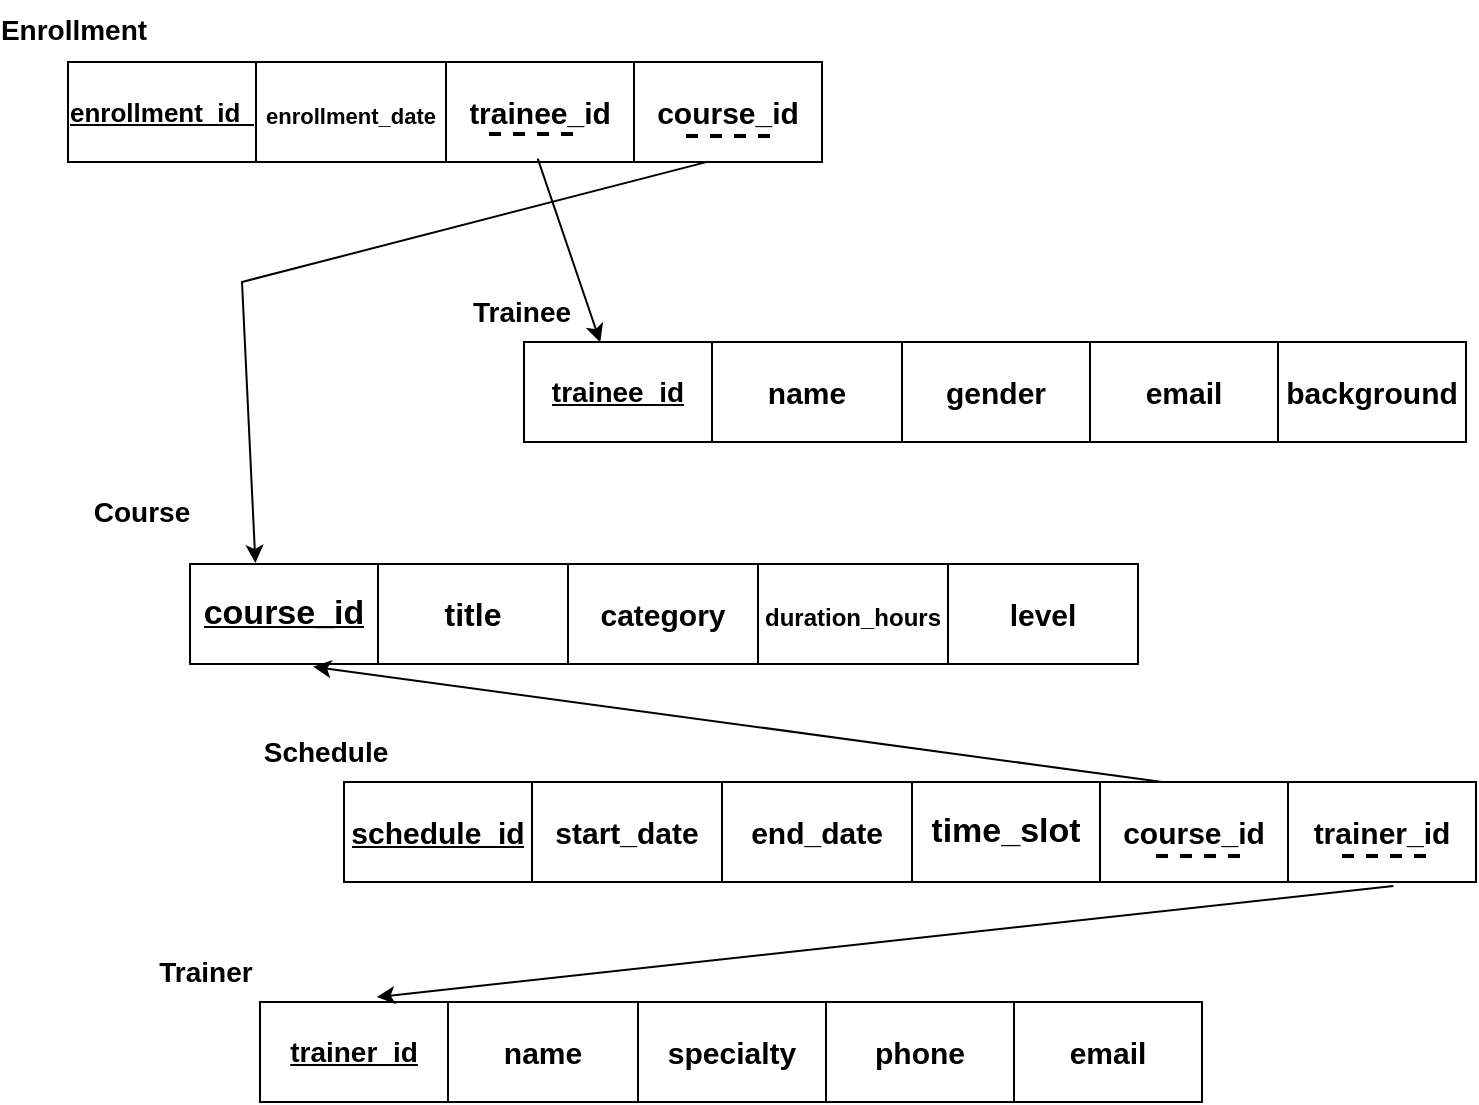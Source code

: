 <mxfile version="27.0.9">
  <diagram name="Page-1" id="2GRsR8NgSvXqAFvUCGnN">
    <mxGraphModel dx="769" dy="608" grid="1" gridSize="10" guides="1" tooltips="1" connect="1" arrows="1" fold="1" page="1" pageScale="1" pageWidth="850" pageHeight="1100" math="0" shadow="0">
      <root>
        <mxCell id="0" />
        <mxCell id="1" parent="0" />
        <mxCell id="fqtqt9-YV5U7vco67008-17" value="" style="shape=table;startSize=0;container=1;collapsible=0;childLayout=tableLayout;" parent="1" vertex="1">
          <mxGeometry x="53" y="60" width="377" height="50.0" as="geometry" />
        </mxCell>
        <mxCell id="fqtqt9-YV5U7vco67008-18" value="" style="shape=tableRow;horizontal=0;startSize=0;swimlaneHead=0;swimlaneBody=0;strokeColor=inherit;top=0;left=0;bottom=0;right=0;collapsible=0;dropTarget=0;fillColor=none;points=[[0,0.5],[1,0.5]];portConstraint=eastwest;" parent="fqtqt9-YV5U7vco67008-17" vertex="1">
          <mxGeometry width="377" height="50" as="geometry" />
        </mxCell>
        <mxCell id="fqtqt9-YV5U7vco67008-19" value="&lt;font style=&quot;font-size: 13px;&quot;&gt;&lt;b&gt;&lt;u&gt;enrollment_id&amp;nbsp;&amp;nbsp;&lt;/u&gt;&lt;/b&gt;&lt;/font&gt;" style="shape=partialRectangle;html=1;whiteSpace=wrap;connectable=0;strokeColor=inherit;overflow=hidden;fillColor=none;top=0;left=0;bottom=0;right=0;pointerEvents=1;" parent="fqtqt9-YV5U7vco67008-18" vertex="1">
          <mxGeometry width="94" height="50" as="geometry">
            <mxRectangle width="94" height="50" as="alternateBounds" />
          </mxGeometry>
        </mxCell>
        <mxCell id="fqtqt9-YV5U7vco67008-20" value="&lt;font style=&quot;font-size: 11px;&quot;&gt;enrollment_date&lt;/font&gt;" style="shape=partialRectangle;html=1;whiteSpace=wrap;connectable=0;strokeColor=inherit;overflow=hidden;fillColor=none;top=0;left=0;bottom=0;right=0;pointerEvents=1;fontSize=15;fontStyle=1" parent="fqtqt9-YV5U7vco67008-18" vertex="1">
          <mxGeometry x="94" width="95" height="50" as="geometry">
            <mxRectangle width="95" height="50" as="alternateBounds" />
          </mxGeometry>
        </mxCell>
        <mxCell id="fqtqt9-YV5U7vco67008-21" value="trainee_id" style="shape=partialRectangle;html=1;whiteSpace=wrap;connectable=0;strokeColor=inherit;overflow=hidden;fillColor=none;top=0;left=0;bottom=0;right=0;pointerEvents=1;fontSize=15;fontStyle=1" parent="fqtqt9-YV5U7vco67008-18" vertex="1">
          <mxGeometry x="189" width="94" height="50" as="geometry">
            <mxRectangle width="94" height="50" as="alternateBounds" />
          </mxGeometry>
        </mxCell>
        <mxCell id="fqtqt9-YV5U7vco67008-22" value="course_id" style="shape=partialRectangle;html=1;whiteSpace=wrap;connectable=0;strokeColor=inherit;overflow=hidden;fillColor=none;top=0;left=0;bottom=0;right=0;pointerEvents=1;fontSize=15;fontStyle=1" parent="fqtqt9-YV5U7vco67008-18" vertex="1">
          <mxGeometry x="283" width="94" height="50" as="geometry">
            <mxRectangle width="94" height="50" as="alternateBounds" />
          </mxGeometry>
        </mxCell>
        <mxCell id="fqtqt9-YV5U7vco67008-28" value="" style="shape=table;startSize=0;container=1;collapsible=0;childLayout=tableLayout;" parent="1" vertex="1">
          <mxGeometry x="281" y="200" width="471" height="50.0" as="geometry" />
        </mxCell>
        <mxCell id="fqtqt9-YV5U7vco67008-29" value="" style="shape=tableRow;horizontal=0;startSize=0;swimlaneHead=0;swimlaneBody=0;strokeColor=inherit;top=0;left=0;bottom=0;right=0;collapsible=0;dropTarget=0;fillColor=none;points=[[0,0.5],[1,0.5]];portConstraint=eastwest;" parent="fqtqt9-YV5U7vco67008-28" vertex="1">
          <mxGeometry width="471" height="50" as="geometry" />
        </mxCell>
        <mxCell id="fqtqt9-YV5U7vco67008-30" value="&lt;b&gt;&lt;font style=&quot;font-size: 14px;&quot;&gt;&lt;u&gt;trainee_id&lt;/u&gt;&lt;/font&gt;&lt;/b&gt;" style="shape=partialRectangle;html=1;whiteSpace=wrap;connectable=0;strokeColor=inherit;overflow=hidden;fillColor=none;top=0;left=0;bottom=0;right=0;pointerEvents=1;" parent="fqtqt9-YV5U7vco67008-29" vertex="1">
          <mxGeometry width="94" height="50" as="geometry">
            <mxRectangle width="94" height="50" as="alternateBounds" />
          </mxGeometry>
        </mxCell>
        <mxCell id="fqtqt9-YV5U7vco67008-31" value="name" style="shape=partialRectangle;html=1;whiteSpace=wrap;connectable=0;strokeColor=inherit;overflow=hidden;fillColor=none;top=0;left=0;bottom=0;right=0;pointerEvents=1;fontSize=15;fontStyle=1" parent="fqtqt9-YV5U7vco67008-29" vertex="1">
          <mxGeometry x="94" width="95" height="50" as="geometry">
            <mxRectangle width="95" height="50" as="alternateBounds" />
          </mxGeometry>
        </mxCell>
        <mxCell id="fqtqt9-YV5U7vco67008-32" value="gender" style="shape=partialRectangle;html=1;whiteSpace=wrap;connectable=0;strokeColor=inherit;overflow=hidden;fillColor=none;top=0;left=0;bottom=0;right=0;pointerEvents=1;fontSize=15;fontStyle=1" parent="fqtqt9-YV5U7vco67008-29" vertex="1">
          <mxGeometry x="189" width="94" height="50" as="geometry">
            <mxRectangle width="94" height="50" as="alternateBounds" />
          </mxGeometry>
        </mxCell>
        <mxCell id="fqtqt9-YV5U7vco67008-33" value="email" style="shape=partialRectangle;html=1;whiteSpace=wrap;connectable=0;strokeColor=inherit;overflow=hidden;fillColor=none;top=0;left=0;bottom=0;right=0;pointerEvents=1;fontSize=15;fontStyle=1" parent="fqtqt9-YV5U7vco67008-29" vertex="1">
          <mxGeometry x="283" width="94" height="50" as="geometry">
            <mxRectangle width="94" height="50" as="alternateBounds" />
          </mxGeometry>
        </mxCell>
        <mxCell id="x4WxcXgAFv0fN1opkvbP-3" value="background" style="shape=partialRectangle;html=1;whiteSpace=wrap;connectable=0;strokeColor=inherit;overflow=hidden;fillColor=none;top=0;left=0;bottom=0;right=0;pointerEvents=1;fontSize=15;fontStyle=1" vertex="1" parent="fqtqt9-YV5U7vco67008-29">
          <mxGeometry x="377" width="94" height="50" as="geometry">
            <mxRectangle width="94" height="50" as="alternateBounds" />
          </mxGeometry>
        </mxCell>
        <mxCell id="fqtqt9-YV5U7vco67008-45" value="" style="endArrow=none;dashed=1;html=1;rounded=0;strokeWidth=2;" parent="1" edge="1">
          <mxGeometry width="50" height="50" relative="1" as="geometry">
            <mxPoint x="263.5" y="96" as="sourcePoint" />
            <mxPoint x="309.5" y="96" as="targetPoint" />
          </mxGeometry>
        </mxCell>
        <mxCell id="fqtqt9-YV5U7vco67008-49" value="" style="shape=table;startSize=0;container=1;collapsible=0;childLayout=tableLayout;" parent="1" vertex="1">
          <mxGeometry x="114" y="311" width="474" height="50.0" as="geometry" />
        </mxCell>
        <mxCell id="fqtqt9-YV5U7vco67008-50" value="" style="shape=tableRow;horizontal=0;startSize=0;swimlaneHead=0;swimlaneBody=0;strokeColor=inherit;top=0;left=0;bottom=0;right=0;collapsible=0;dropTarget=0;fillColor=none;points=[[0,0.5],[1,0.5]];portConstraint=eastwest;" parent="fqtqt9-YV5U7vco67008-49" vertex="1">
          <mxGeometry width="474" height="50" as="geometry" />
        </mxCell>
        <mxCell id="fqtqt9-YV5U7vco67008-55" value="&lt;font style=&quot;font-size: 17px;&quot;&gt;&lt;b&gt;&lt;u&gt;course_id&lt;/u&gt;&lt;/b&gt;&lt;/font&gt;" style="shape=partialRectangle;html=1;whiteSpace=wrap;connectable=0;strokeColor=inherit;overflow=hidden;fillColor=none;top=0;left=0;bottom=0;right=0;pointerEvents=1;fontStyle=0" parent="fqtqt9-YV5U7vco67008-50" vertex="1">
          <mxGeometry width="94" height="50" as="geometry">
            <mxRectangle width="94" height="50" as="alternateBounds" />
          </mxGeometry>
        </mxCell>
        <mxCell id="fqtqt9-YV5U7vco67008-52" value="&lt;font style=&quot;font-size: 16px;&quot;&gt;title&lt;/font&gt;" style="shape=partialRectangle;html=1;whiteSpace=wrap;connectable=0;strokeColor=inherit;overflow=hidden;fillColor=none;top=0;left=0;bottom=0;right=0;pointerEvents=1;fontSize=15;fontStyle=1" parent="fqtqt9-YV5U7vco67008-50" vertex="1">
          <mxGeometry x="94" width="95" height="50" as="geometry">
            <mxRectangle width="95" height="50" as="alternateBounds" />
          </mxGeometry>
        </mxCell>
        <mxCell id="x4WxcXgAFv0fN1opkvbP-4" value="category" style="shape=partialRectangle;html=1;whiteSpace=wrap;connectable=0;strokeColor=inherit;overflow=hidden;fillColor=none;top=0;left=0;bottom=0;right=0;pointerEvents=1;fontSize=15;fontStyle=1" vertex="1" parent="fqtqt9-YV5U7vco67008-50">
          <mxGeometry x="189" width="95" height="50" as="geometry">
            <mxRectangle width="95" height="50" as="alternateBounds" />
          </mxGeometry>
        </mxCell>
        <mxCell id="x4WxcXgAFv0fN1opkvbP-5" value="&lt;font style=&quot;font-size: 12px;&quot;&gt;duration_hours&lt;/font&gt;" style="shape=partialRectangle;html=1;whiteSpace=wrap;connectable=0;strokeColor=inherit;overflow=hidden;fillColor=none;top=0;left=0;bottom=0;right=0;pointerEvents=1;fontSize=15;fontStyle=1" vertex="1" parent="fqtqt9-YV5U7vco67008-50">
          <mxGeometry x="284" width="95" height="50" as="geometry">
            <mxRectangle width="95" height="50" as="alternateBounds" />
          </mxGeometry>
        </mxCell>
        <mxCell id="x4WxcXgAFv0fN1opkvbP-6" value="level" style="shape=partialRectangle;html=1;whiteSpace=wrap;connectable=0;strokeColor=inherit;overflow=hidden;fillColor=none;top=0;left=0;bottom=0;right=0;pointerEvents=1;fontSize=15;fontStyle=1" vertex="1" parent="fqtqt9-YV5U7vco67008-50">
          <mxGeometry x="379" width="95" height="50" as="geometry">
            <mxRectangle width="95" height="50" as="alternateBounds" />
          </mxGeometry>
        </mxCell>
        <mxCell id="fqtqt9-YV5U7vco67008-57" value="" style="shape=table;startSize=0;container=1;collapsible=0;childLayout=tableLayout;" parent="1" vertex="1">
          <mxGeometry x="191" y="420" width="566" height="50.0" as="geometry" />
        </mxCell>
        <mxCell id="fqtqt9-YV5U7vco67008-58" value="" style="shape=tableRow;horizontal=0;startSize=0;swimlaneHead=0;swimlaneBody=0;strokeColor=inherit;top=0;left=0;bottom=0;right=0;collapsible=0;dropTarget=0;fillColor=none;points=[[0,0.5],[1,0.5]];portConstraint=eastwest;" parent="fqtqt9-YV5U7vco67008-57" vertex="1">
          <mxGeometry width="566" height="50" as="geometry" />
        </mxCell>
        <mxCell id="fqtqt9-YV5U7vco67008-59" value="&lt;b&gt;&lt;font style=&quot;font-size: 15px;&quot;&gt;&lt;u&gt;schedule_id&lt;/u&gt;&lt;/font&gt;&lt;/b&gt;" style="shape=partialRectangle;html=1;whiteSpace=wrap;connectable=0;strokeColor=inherit;overflow=hidden;fillColor=none;top=0;left=0;bottom=0;right=0;pointerEvents=1;" parent="fqtqt9-YV5U7vco67008-58" vertex="1">
          <mxGeometry width="94" height="50" as="geometry">
            <mxRectangle width="94" height="50" as="alternateBounds" />
          </mxGeometry>
        </mxCell>
        <mxCell id="fqtqt9-YV5U7vco67008-63" value="start_date" style="shape=partialRectangle;html=1;whiteSpace=wrap;connectable=0;strokeColor=inherit;overflow=hidden;fillColor=none;top=0;left=0;bottom=0;right=0;pointerEvents=1;fontSize=15;fontStyle=1" parent="fqtqt9-YV5U7vco67008-58" vertex="1">
          <mxGeometry x="94" width="95" height="50" as="geometry">
            <mxRectangle width="95" height="50" as="alternateBounds" />
          </mxGeometry>
        </mxCell>
        <mxCell id="fqtqt9-YV5U7vco67008-60" value="end_date" style="shape=partialRectangle;html=1;whiteSpace=wrap;connectable=0;strokeColor=inherit;overflow=hidden;fillColor=none;top=0;left=0;bottom=0;right=0;pointerEvents=1;fontSize=15;fontStyle=1" parent="fqtqt9-YV5U7vco67008-58" vertex="1">
          <mxGeometry x="189" width="95" height="50" as="geometry">
            <mxRectangle width="95" height="50" as="alternateBounds" />
          </mxGeometry>
        </mxCell>
        <mxCell id="fqtqt9-YV5U7vco67008-61" value="&lt;font style=&quot;font-size: 17px;&quot;&gt;time_slot&lt;/font&gt;" style="shape=partialRectangle;html=1;whiteSpace=wrap;connectable=0;strokeColor=inherit;overflow=hidden;fillColor=none;top=0;left=0;bottom=0;right=0;pointerEvents=1;fontSize=15;fontStyle=1" parent="fqtqt9-YV5U7vco67008-58" vertex="1">
          <mxGeometry x="284" width="94" height="50" as="geometry">
            <mxRectangle width="94" height="50" as="alternateBounds" />
          </mxGeometry>
        </mxCell>
        <mxCell id="fqtqt9-YV5U7vco67008-62" value="course_id" style="shape=partialRectangle;html=1;whiteSpace=wrap;connectable=0;strokeColor=inherit;overflow=hidden;fillColor=none;top=0;left=0;bottom=0;right=0;pointerEvents=1;fontSize=15;fontStyle=1" parent="fqtqt9-YV5U7vco67008-58" vertex="1">
          <mxGeometry x="378" width="94" height="50" as="geometry">
            <mxRectangle width="94" height="50" as="alternateBounds" />
          </mxGeometry>
        </mxCell>
        <mxCell id="x4WxcXgAFv0fN1opkvbP-8" value="trainer_id" style="shape=partialRectangle;html=1;whiteSpace=wrap;connectable=0;strokeColor=inherit;overflow=hidden;fillColor=none;top=0;left=0;bottom=0;right=0;pointerEvents=1;fontSize=15;fontStyle=1" vertex="1" parent="fqtqt9-YV5U7vco67008-58">
          <mxGeometry x="472" width="94" height="50" as="geometry">
            <mxRectangle width="94" height="50" as="alternateBounds" />
          </mxGeometry>
        </mxCell>
        <mxCell id="fqtqt9-YV5U7vco67008-64" value="" style="endArrow=none;dashed=1;html=1;rounded=0;strokeWidth=2;" parent="1" edge="1">
          <mxGeometry width="50" height="50" relative="1" as="geometry">
            <mxPoint x="597" y="457" as="sourcePoint" />
            <mxPoint x="643" y="457" as="targetPoint" />
          </mxGeometry>
        </mxCell>
        <mxCell id="fqtqt9-YV5U7vco67008-66" value="" style="shape=table;startSize=0;container=1;collapsible=0;childLayout=tableLayout;" parent="1" vertex="1">
          <mxGeometry x="149" y="530" width="471" height="50.0" as="geometry" />
        </mxCell>
        <mxCell id="fqtqt9-YV5U7vco67008-67" value="" style="shape=tableRow;horizontal=0;startSize=0;swimlaneHead=0;swimlaneBody=0;strokeColor=inherit;top=0;left=0;bottom=0;right=0;collapsible=0;dropTarget=0;fillColor=none;points=[[0,0.5],[1,0.5]];portConstraint=eastwest;" parent="fqtqt9-YV5U7vco67008-66" vertex="1">
          <mxGeometry width="471" height="50" as="geometry" />
        </mxCell>
        <mxCell id="fqtqt9-YV5U7vco67008-68" value="&lt;b&gt;&lt;font style=&quot;font-size: 14px;&quot;&gt;&lt;u&gt;trainer_id&lt;/u&gt;&lt;/font&gt;&lt;/b&gt;" style="shape=partialRectangle;html=1;whiteSpace=wrap;connectable=0;strokeColor=inherit;overflow=hidden;fillColor=none;top=0;left=0;bottom=0;right=0;pointerEvents=1;" parent="fqtqt9-YV5U7vco67008-67" vertex="1">
          <mxGeometry width="94" height="50" as="geometry">
            <mxRectangle width="94" height="50" as="alternateBounds" />
          </mxGeometry>
        </mxCell>
        <mxCell id="fqtqt9-YV5U7vco67008-69" value="name" style="shape=partialRectangle;html=1;whiteSpace=wrap;connectable=0;strokeColor=inherit;overflow=hidden;fillColor=none;top=0;left=0;bottom=0;right=0;pointerEvents=1;fontSize=15;fontStyle=1" parent="fqtqt9-YV5U7vco67008-67" vertex="1">
          <mxGeometry x="94" width="95" height="50" as="geometry">
            <mxRectangle width="95" height="50" as="alternateBounds" />
          </mxGeometry>
        </mxCell>
        <mxCell id="fqtqt9-YV5U7vco67008-70" value="specialty" style="shape=partialRectangle;html=1;whiteSpace=wrap;connectable=0;strokeColor=inherit;overflow=hidden;fillColor=none;top=0;left=0;bottom=0;right=0;pointerEvents=1;fontSize=15;fontStyle=1" parent="fqtqt9-YV5U7vco67008-67" vertex="1">
          <mxGeometry x="189" width="94" height="50" as="geometry">
            <mxRectangle width="94" height="50" as="alternateBounds" />
          </mxGeometry>
        </mxCell>
        <mxCell id="x4WxcXgAFv0fN1opkvbP-10" value="phone" style="shape=partialRectangle;html=1;whiteSpace=wrap;connectable=0;strokeColor=inherit;overflow=hidden;fillColor=none;top=0;left=0;bottom=0;right=0;pointerEvents=1;fontSize=15;fontStyle=1" vertex="1" parent="fqtqt9-YV5U7vco67008-67">
          <mxGeometry x="283" width="94" height="50" as="geometry">
            <mxRectangle width="94" height="50" as="alternateBounds" />
          </mxGeometry>
        </mxCell>
        <mxCell id="x4WxcXgAFv0fN1opkvbP-11" value="email" style="shape=partialRectangle;html=1;whiteSpace=wrap;connectable=0;strokeColor=inherit;overflow=hidden;fillColor=none;top=0;left=0;bottom=0;right=0;pointerEvents=1;fontSize=15;fontStyle=1" vertex="1" parent="fqtqt9-YV5U7vco67008-67">
          <mxGeometry x="377" width="94" height="50" as="geometry">
            <mxRectangle width="94" height="50" as="alternateBounds" />
          </mxGeometry>
        </mxCell>
        <mxCell id="fqtqt9-YV5U7vco67008-86" value="&lt;b&gt;&lt;font style=&quot;font-size: 14px;&quot;&gt;Enrollment&lt;/font&gt;&lt;/b&gt;" style="text;strokeColor=none;align=center;fillColor=none;html=1;verticalAlign=middle;whiteSpace=wrap;rounded=0;" parent="1" vertex="1">
          <mxGeometry x="26" y="29" width="60" height="30" as="geometry" />
        </mxCell>
        <mxCell id="fqtqt9-YV5U7vco67008-87" value="&lt;b&gt;&lt;font style=&quot;font-size: 14px;&quot;&gt;Trainee&lt;/font&gt;&lt;/b&gt;" style="text;strokeColor=none;align=center;fillColor=none;html=1;verticalAlign=middle;whiteSpace=wrap;rounded=0;" parent="1" vertex="1">
          <mxGeometry x="250" y="170" width="60" height="30" as="geometry" />
        </mxCell>
        <mxCell id="fqtqt9-YV5U7vco67008-88" value="&lt;b&gt;&lt;font style=&quot;font-size: 14px;&quot;&gt;Course&lt;/font&gt;&lt;/b&gt;" style="text;strokeColor=none;align=center;fillColor=none;html=1;verticalAlign=middle;whiteSpace=wrap;rounded=0;" parent="1" vertex="1">
          <mxGeometry x="60" y="270" width="60" height="30" as="geometry" />
        </mxCell>
        <mxCell id="fqtqt9-YV5U7vco67008-89" value="&lt;b&gt;&lt;font style=&quot;font-size: 14px;&quot;&gt;Schedule&lt;/font&gt;&lt;/b&gt;" style="text;strokeColor=none;align=center;fillColor=none;html=1;verticalAlign=middle;whiteSpace=wrap;rounded=0;" parent="1" vertex="1">
          <mxGeometry x="152" y="390" width="60" height="30" as="geometry" />
        </mxCell>
        <mxCell id="fqtqt9-YV5U7vco67008-90" value="&lt;b&gt;&lt;font style=&quot;font-size: 14px;&quot;&gt;Trainer&lt;/font&gt;&lt;/b&gt;" style="text;strokeColor=none;align=center;fillColor=none;html=1;verticalAlign=middle;whiteSpace=wrap;rounded=0;" parent="1" vertex="1">
          <mxGeometry x="92" y="500" width="60" height="30" as="geometry" />
        </mxCell>
        <mxCell id="x4WxcXgAFv0fN1opkvbP-1" value="" style="endArrow=none;dashed=1;html=1;rounded=0;strokeWidth=2;" edge="1" parent="1">
          <mxGeometry width="50" height="50" relative="1" as="geometry">
            <mxPoint x="362" y="97" as="sourcePoint" />
            <mxPoint x="408" y="97" as="targetPoint" />
          </mxGeometry>
        </mxCell>
        <mxCell id="x4WxcXgAFv0fN1opkvbP-9" value="" style="endArrow=none;dashed=1;html=1;rounded=0;strokeWidth=2;" edge="1" parent="1">
          <mxGeometry width="50" height="50" relative="1" as="geometry">
            <mxPoint x="690" y="457" as="sourcePoint" />
            <mxPoint x="736" y="457" as="targetPoint" />
          </mxGeometry>
        </mxCell>
        <mxCell id="x4WxcXgAFv0fN1opkvbP-12" value="" style="endArrow=classic;html=1;rounded=0;exitX=0.623;exitY=0.966;exitDx=0;exitDy=0;exitPerimeter=0;entryX=0.081;entryY=0.003;entryDx=0;entryDy=0;entryPerimeter=0;" edge="1" parent="1" source="fqtqt9-YV5U7vco67008-18" target="fqtqt9-YV5U7vco67008-29">
          <mxGeometry width="50" height="50" relative="1" as="geometry">
            <mxPoint x="390" y="360" as="sourcePoint" />
            <mxPoint x="440" y="310" as="targetPoint" />
          </mxGeometry>
        </mxCell>
        <mxCell id="x4WxcXgAFv0fN1opkvbP-13" value="" style="endArrow=classic;html=1;rounded=0;exitX=0.849;exitY=0.996;exitDx=0;exitDy=0;exitPerimeter=0;entryX=0.069;entryY=-0.01;entryDx=0;entryDy=0;entryPerimeter=0;" edge="1" parent="1" source="fqtqt9-YV5U7vco67008-18" target="fqtqt9-YV5U7vco67008-50">
          <mxGeometry width="50" height="50" relative="1" as="geometry">
            <mxPoint x="390" y="360" as="sourcePoint" />
            <mxPoint x="440" y="310" as="targetPoint" />
            <Array as="points">
              <mxPoint x="140" y="170" />
            </Array>
          </mxGeometry>
        </mxCell>
        <mxCell id="x4WxcXgAFv0fN1opkvbP-14" value="" style="endArrow=classic;html=1;rounded=0;exitX=0.723;exitY=0;exitDx=0;exitDy=0;exitPerimeter=0;entryX=0.13;entryY=1.027;entryDx=0;entryDy=0;entryPerimeter=0;" edge="1" parent="1" source="fqtqt9-YV5U7vco67008-58" target="fqtqt9-YV5U7vco67008-50">
          <mxGeometry width="50" height="50" relative="1" as="geometry">
            <mxPoint x="390" y="360" as="sourcePoint" />
            <mxPoint x="440" y="310" as="targetPoint" />
          </mxGeometry>
        </mxCell>
        <mxCell id="x4WxcXgAFv0fN1opkvbP-15" value="" style="endArrow=classic;html=1;rounded=0;exitX=0.927;exitY=1.04;exitDx=0;exitDy=0;exitPerimeter=0;entryX=0.124;entryY=-0.049;entryDx=0;entryDy=0;entryPerimeter=0;" edge="1" parent="1" source="fqtqt9-YV5U7vco67008-58" target="fqtqt9-YV5U7vco67008-67">
          <mxGeometry width="50" height="50" relative="1" as="geometry">
            <mxPoint x="390" y="360" as="sourcePoint" />
            <mxPoint x="440" y="310" as="targetPoint" />
          </mxGeometry>
        </mxCell>
      </root>
    </mxGraphModel>
  </diagram>
</mxfile>
